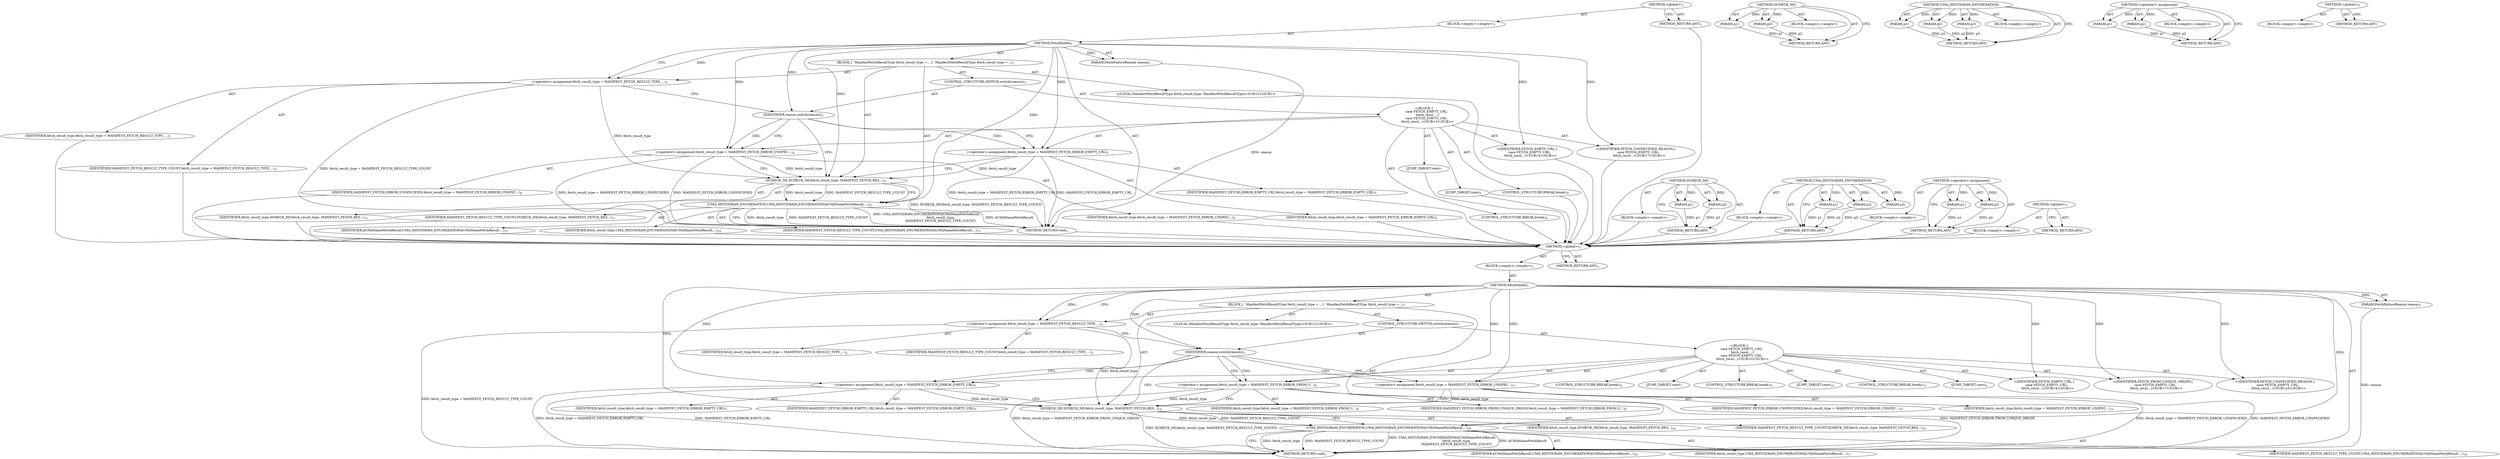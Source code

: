 digraph "&lt;global&gt;" {
vulnerable_6 [label=<(METHOD,&lt;global&gt;)<SUB>1</SUB>>];
vulnerable_7 [label=<(BLOCK,&lt;empty&gt;,&lt;empty&gt;)<SUB>1</SUB>>];
vulnerable_8 [label=<(METHOD,FetchFailed)<SUB>1</SUB>>];
vulnerable_9 [label=<(PARAM,FetchFailureReason reason)<SUB>1</SUB>>];
vulnerable_10 [label=<(BLOCK,{
  ManifestFetchResultType fetch_result_type =...,{
  ManifestFetchResultType fetch_result_type =...)<SUB>1</SUB>>];
vulnerable_11 [label="<(LOCAL,ManifestFetchResultType fetch_result_type: ManifestFetchResultType)<SUB>2</SUB>>"];
vulnerable_12 [label=<(&lt;operator&gt;.assignment,fetch_result_type = MANIFEST_FETCH_RESULT_TYPE_...)<SUB>2</SUB>>];
vulnerable_13 [label=<(IDENTIFIER,fetch_result_type,fetch_result_type = MANIFEST_FETCH_RESULT_TYPE_...)<SUB>2</SUB>>];
vulnerable_14 [label=<(IDENTIFIER,MANIFEST_FETCH_RESULT_TYPE_COUNT,fetch_result_type = MANIFEST_FETCH_RESULT_TYPE_...)<SUB>2</SUB>>];
vulnerable_15 [label=<(CONTROL_STRUCTURE,SWITCH,switch(reason))<SUB>3</SUB>>];
vulnerable_16 [label=<(IDENTIFIER,reason,switch(reason))<SUB>3</SUB>>];
vulnerable_17 [label="<(BLOCK,{
     case FETCH_EMPTY_URL:
       fetch_resul...,{
     case FETCH_EMPTY_URL:
       fetch_resul...)<SUB>3</SUB>>"];
vulnerable_18 [label=<(JUMP_TARGET,case)<SUB>4</SUB>>];
vulnerable_19 [label="<(IDENTIFIER,FETCH_EMPTY_URL,{
     case FETCH_EMPTY_URL:
       fetch_resul...)<SUB>4</SUB>>"];
vulnerable_20 [label=<(&lt;operator&gt;.assignment,fetch_result_type = MANIFEST_FETCH_ERROR_EMPTY_URL)<SUB>5</SUB>>];
vulnerable_21 [label=<(IDENTIFIER,fetch_result_type,fetch_result_type = MANIFEST_FETCH_ERROR_EMPTY_URL)<SUB>5</SUB>>];
vulnerable_22 [label=<(IDENTIFIER,MANIFEST_FETCH_ERROR_EMPTY_URL,fetch_result_type = MANIFEST_FETCH_ERROR_EMPTY_URL)<SUB>5</SUB>>];
vulnerable_23 [label=<(CONTROL_STRUCTURE,BREAK,break;)<SUB>6</SUB>>];
vulnerable_24 [label=<(JUMP_TARGET,case)<SUB>7</SUB>>];
vulnerable_25 [label="<(IDENTIFIER,FETCH_UNSPECIFIED_REASON,{
     case FETCH_EMPTY_URL:
       fetch_resul...)<SUB>7</SUB>>"];
vulnerable_26 [label=<(&lt;operator&gt;.assignment,fetch_result_type = MANIFEST_FETCH_ERROR_UNSPEC...)<SUB>8</SUB>>];
vulnerable_27 [label=<(IDENTIFIER,fetch_result_type,fetch_result_type = MANIFEST_FETCH_ERROR_UNSPEC...)<SUB>8</SUB>>];
vulnerable_28 [label=<(IDENTIFIER,MANIFEST_FETCH_ERROR_UNSPECIFIED,fetch_result_type = MANIFEST_FETCH_ERROR_UNSPEC...)<SUB>8</SUB>>];
vulnerable_29 [label=<(CONTROL_STRUCTURE,BREAK,break;)<SUB>9</SUB>>];
vulnerable_30 [label=<(DCHECK_NE,DCHECK_NE(fetch_result_type, MANIFEST_FETCH_RES...)<SUB>11</SUB>>];
vulnerable_31 [label=<(IDENTIFIER,fetch_result_type,DCHECK_NE(fetch_result_type, MANIFEST_FETCH_RES...)<SUB>11</SUB>>];
vulnerable_32 [label=<(IDENTIFIER,MANIFEST_FETCH_RESULT_TYPE_COUNT,DCHECK_NE(fetch_result_type, MANIFEST_FETCH_RES...)<SUB>11</SUB>>];
vulnerable_33 [label=<(UMA_HISTOGRAM_ENUMERATION,UMA_HISTOGRAM_ENUMERATION(kUMANameFetchResult,
...)<SUB>13</SUB>>];
vulnerable_34 [label=<(IDENTIFIER,kUMANameFetchResult,UMA_HISTOGRAM_ENUMERATION(kUMANameFetchResult,
...)<SUB>13</SUB>>];
vulnerable_35 [label=<(IDENTIFIER,fetch_result_type,UMA_HISTOGRAM_ENUMERATION(kUMANameFetchResult,
...)<SUB>14</SUB>>];
vulnerable_36 [label=<(IDENTIFIER,MANIFEST_FETCH_RESULT_TYPE_COUNT,UMA_HISTOGRAM_ENUMERATION(kUMANameFetchResult,
...)<SUB>15</SUB>>];
vulnerable_37 [label=<(METHOD_RETURN,void)<SUB>1</SUB>>];
vulnerable_39 [label=<(METHOD_RETURN,ANY)<SUB>1</SUB>>];
vulnerable_61 [label=<(METHOD,DCHECK_NE)>];
vulnerable_62 [label=<(PARAM,p1)>];
vulnerable_63 [label=<(PARAM,p2)>];
vulnerable_64 [label=<(BLOCK,&lt;empty&gt;,&lt;empty&gt;)>];
vulnerable_65 [label=<(METHOD_RETURN,ANY)>];
vulnerable_66 [label=<(METHOD,UMA_HISTOGRAM_ENUMERATION)>];
vulnerable_67 [label=<(PARAM,p1)>];
vulnerable_68 [label=<(PARAM,p2)>];
vulnerable_69 [label=<(PARAM,p3)>];
vulnerable_70 [label=<(BLOCK,&lt;empty&gt;,&lt;empty&gt;)>];
vulnerable_71 [label=<(METHOD_RETURN,ANY)>];
vulnerable_56 [label=<(METHOD,&lt;operator&gt;.assignment)>];
vulnerable_57 [label=<(PARAM,p1)>];
vulnerable_58 [label=<(PARAM,p2)>];
vulnerable_59 [label=<(BLOCK,&lt;empty&gt;,&lt;empty&gt;)>];
vulnerable_60 [label=<(METHOD_RETURN,ANY)>];
vulnerable_50 [label=<(METHOD,&lt;global&gt;)<SUB>1</SUB>>];
vulnerable_51 [label=<(BLOCK,&lt;empty&gt;,&lt;empty&gt;)>];
vulnerable_52 [label=<(METHOD_RETURN,ANY)>];
fixed_6 [label=<(METHOD,&lt;global&gt;)<SUB>1</SUB>>];
fixed_7 [label=<(BLOCK,&lt;empty&gt;,&lt;empty&gt;)<SUB>1</SUB>>];
fixed_8 [label=<(METHOD,FetchFailed)<SUB>1</SUB>>];
fixed_9 [label=<(PARAM,FetchFailureReason reason)<SUB>1</SUB>>];
fixed_10 [label=<(BLOCK,{
  ManifestFetchResultType fetch_result_type =...,{
  ManifestFetchResultType fetch_result_type =...)<SUB>1</SUB>>];
fixed_11 [label="<(LOCAL,ManifestFetchResultType fetch_result_type: ManifestFetchResultType)<SUB>2</SUB>>"];
fixed_12 [label=<(&lt;operator&gt;.assignment,fetch_result_type = MANIFEST_FETCH_RESULT_TYPE_...)<SUB>2</SUB>>];
fixed_13 [label=<(IDENTIFIER,fetch_result_type,fetch_result_type = MANIFEST_FETCH_RESULT_TYPE_...)<SUB>2</SUB>>];
fixed_14 [label=<(IDENTIFIER,MANIFEST_FETCH_RESULT_TYPE_COUNT,fetch_result_type = MANIFEST_FETCH_RESULT_TYPE_...)<SUB>2</SUB>>];
fixed_15 [label=<(CONTROL_STRUCTURE,SWITCH,switch(reason))<SUB>3</SUB>>];
fixed_16 [label=<(IDENTIFIER,reason,switch(reason))<SUB>3</SUB>>];
fixed_17 [label="<(BLOCK,{
     case FETCH_EMPTY_URL:
       fetch_resul...,{
     case FETCH_EMPTY_URL:
       fetch_resul...)<SUB>3</SUB>>"];
fixed_18 [label=<(JUMP_TARGET,case)<SUB>4</SUB>>];
fixed_19 [label="<(IDENTIFIER,FETCH_EMPTY_URL,{
     case FETCH_EMPTY_URL:
       fetch_resul...)<SUB>4</SUB>>"];
fixed_20 [label=<(&lt;operator&gt;.assignment,fetch_result_type = MANIFEST_FETCH_ERROR_EMPTY_URL)<SUB>5</SUB>>];
fixed_21 [label=<(IDENTIFIER,fetch_result_type,fetch_result_type = MANIFEST_FETCH_ERROR_EMPTY_URL)<SUB>5</SUB>>];
fixed_22 [label=<(IDENTIFIER,MANIFEST_FETCH_ERROR_EMPTY_URL,fetch_result_type = MANIFEST_FETCH_ERROR_EMPTY_URL)<SUB>5</SUB>>];
fixed_23 [label=<(CONTROL_STRUCTURE,BREAK,break;)<SUB>6</SUB>>];
fixed_24 [label=<(JUMP_TARGET,case)<SUB>7</SUB>>];
fixed_25 [label="<(IDENTIFIER,FETCH_FROM_UNIQUE_ORIGIN,{
     case FETCH_EMPTY_URL:
       fetch_resul...)<SUB>7</SUB>>"];
fixed_26 [label=<(&lt;operator&gt;.assignment,fetch_result_type = MANIFEST_FETCH_ERROR_FROM_U...)<SUB>8</SUB>>];
fixed_27 [label=<(IDENTIFIER,fetch_result_type,fetch_result_type = MANIFEST_FETCH_ERROR_FROM_U...)<SUB>8</SUB>>];
fixed_28 [label=<(IDENTIFIER,MANIFEST_FETCH_ERROR_FROM_UNIQUE_ORIGIN,fetch_result_type = MANIFEST_FETCH_ERROR_FROM_U...)<SUB>8</SUB>>];
fixed_29 [label=<(CONTROL_STRUCTURE,BREAK,break;)<SUB>9</SUB>>];
fixed_30 [label=<(JUMP_TARGET,case)<SUB>10</SUB>>];
fixed_31 [label="<(IDENTIFIER,FETCH_UNSPECIFIED_REASON,{
     case FETCH_EMPTY_URL:
       fetch_resul...)<SUB>10</SUB>>"];
fixed_32 [label=<(&lt;operator&gt;.assignment,fetch_result_type = MANIFEST_FETCH_ERROR_UNSPEC...)<SUB>11</SUB>>];
fixed_33 [label=<(IDENTIFIER,fetch_result_type,fetch_result_type = MANIFEST_FETCH_ERROR_UNSPEC...)<SUB>11</SUB>>];
fixed_34 [label=<(IDENTIFIER,MANIFEST_FETCH_ERROR_UNSPECIFIED,fetch_result_type = MANIFEST_FETCH_ERROR_UNSPEC...)<SUB>11</SUB>>];
fixed_35 [label=<(CONTROL_STRUCTURE,BREAK,break;)<SUB>12</SUB>>];
fixed_36 [label=<(DCHECK_NE,DCHECK_NE(fetch_result_type, MANIFEST_FETCH_RES...)<SUB>14</SUB>>];
fixed_37 [label=<(IDENTIFIER,fetch_result_type,DCHECK_NE(fetch_result_type, MANIFEST_FETCH_RES...)<SUB>14</SUB>>];
fixed_38 [label=<(IDENTIFIER,MANIFEST_FETCH_RESULT_TYPE_COUNT,DCHECK_NE(fetch_result_type, MANIFEST_FETCH_RES...)<SUB>14</SUB>>];
fixed_39 [label=<(UMA_HISTOGRAM_ENUMERATION,UMA_HISTOGRAM_ENUMERATION(kUMANameFetchResult,
...)<SUB>16</SUB>>];
fixed_40 [label=<(IDENTIFIER,kUMANameFetchResult,UMA_HISTOGRAM_ENUMERATION(kUMANameFetchResult,
...)<SUB>16</SUB>>];
fixed_41 [label=<(IDENTIFIER,fetch_result_type,UMA_HISTOGRAM_ENUMERATION(kUMANameFetchResult,
...)<SUB>17</SUB>>];
fixed_42 [label=<(IDENTIFIER,MANIFEST_FETCH_RESULT_TYPE_COUNT,UMA_HISTOGRAM_ENUMERATION(kUMANameFetchResult,
...)<SUB>18</SUB>>];
fixed_43 [label=<(METHOD_RETURN,void)<SUB>1</SUB>>];
fixed_45 [label=<(METHOD_RETURN,ANY)<SUB>1</SUB>>];
fixed_67 [label=<(METHOD,DCHECK_NE)>];
fixed_68 [label=<(PARAM,p1)>];
fixed_69 [label=<(PARAM,p2)>];
fixed_70 [label=<(BLOCK,&lt;empty&gt;,&lt;empty&gt;)>];
fixed_71 [label=<(METHOD_RETURN,ANY)>];
fixed_72 [label=<(METHOD,UMA_HISTOGRAM_ENUMERATION)>];
fixed_73 [label=<(PARAM,p1)>];
fixed_74 [label=<(PARAM,p2)>];
fixed_75 [label=<(PARAM,p3)>];
fixed_76 [label=<(BLOCK,&lt;empty&gt;,&lt;empty&gt;)>];
fixed_77 [label=<(METHOD_RETURN,ANY)>];
fixed_62 [label=<(METHOD,&lt;operator&gt;.assignment)>];
fixed_63 [label=<(PARAM,p1)>];
fixed_64 [label=<(PARAM,p2)>];
fixed_65 [label=<(BLOCK,&lt;empty&gt;,&lt;empty&gt;)>];
fixed_66 [label=<(METHOD_RETURN,ANY)>];
fixed_56 [label=<(METHOD,&lt;global&gt;)<SUB>1</SUB>>];
fixed_57 [label=<(BLOCK,&lt;empty&gt;,&lt;empty&gt;)>];
fixed_58 [label=<(METHOD_RETURN,ANY)>];
vulnerable_6 -> vulnerable_7  [key=0, label="AST: "];
vulnerable_6 -> vulnerable_39  [key=0, label="AST: "];
vulnerable_6 -> vulnerable_39  [key=1, label="CFG: "];
vulnerable_7 -> vulnerable_8  [key=0, label="AST: "];
vulnerable_8 -> vulnerable_9  [key=0, label="AST: "];
vulnerable_8 -> vulnerable_9  [key=1, label="DDG: "];
vulnerable_8 -> vulnerable_10  [key=0, label="AST: "];
vulnerable_8 -> vulnerable_37  [key=0, label="AST: "];
vulnerable_8 -> vulnerable_12  [key=0, label="CFG: "];
vulnerable_8 -> vulnerable_12  [key=1, label="DDG: "];
vulnerable_8 -> vulnerable_16  [key=0, label="DDG: "];
vulnerable_8 -> vulnerable_30  [key=0, label="DDG: "];
vulnerable_8 -> vulnerable_33  [key=0, label="DDG: "];
vulnerable_8 -> vulnerable_19  [key=0, label="DDG: "];
vulnerable_8 -> vulnerable_20  [key=0, label="DDG: "];
vulnerable_8 -> vulnerable_25  [key=0, label="DDG: "];
vulnerable_8 -> vulnerable_26  [key=0, label="DDG: "];
vulnerable_9 -> vulnerable_37  [key=0, label="DDG: reason"];
vulnerable_10 -> vulnerable_11  [key=0, label="AST: "];
vulnerable_10 -> vulnerable_12  [key=0, label="AST: "];
vulnerable_10 -> vulnerable_15  [key=0, label="AST: "];
vulnerable_10 -> vulnerable_30  [key=0, label="AST: "];
vulnerable_10 -> vulnerable_33  [key=0, label="AST: "];
vulnerable_11 -> fixed_6  [key=0];
vulnerable_12 -> vulnerable_13  [key=0, label="AST: "];
vulnerable_12 -> vulnerable_14  [key=0, label="AST: "];
vulnerable_12 -> vulnerable_16  [key=0, label="CFG: "];
vulnerable_12 -> vulnerable_37  [key=0, label="DDG: fetch_result_type = MANIFEST_FETCH_RESULT_TYPE_COUNT"];
vulnerable_12 -> vulnerable_30  [key=0, label="DDG: fetch_result_type"];
vulnerable_13 -> fixed_6  [key=0];
vulnerable_14 -> fixed_6  [key=0];
vulnerable_15 -> vulnerable_16  [key=0, label="AST: "];
vulnerable_15 -> vulnerable_17  [key=0, label="AST: "];
vulnerable_16 -> vulnerable_20  [key=0, label="CFG: "];
vulnerable_16 -> vulnerable_20  [key=1, label="CDG: "];
vulnerable_16 -> vulnerable_26  [key=0, label="CFG: "];
vulnerable_16 -> vulnerable_26  [key=1, label="CDG: "];
vulnerable_16 -> vulnerable_30  [key=0, label="CFG: "];
vulnerable_17 -> vulnerable_18  [key=0, label="AST: "];
vulnerable_17 -> vulnerable_19  [key=0, label="AST: "];
vulnerable_17 -> vulnerable_20  [key=0, label="AST: "];
vulnerable_17 -> vulnerable_23  [key=0, label="AST: "];
vulnerable_17 -> vulnerable_24  [key=0, label="AST: "];
vulnerable_17 -> vulnerable_25  [key=0, label="AST: "];
vulnerable_17 -> vulnerable_26  [key=0, label="AST: "];
vulnerable_17 -> vulnerable_29  [key=0, label="AST: "];
vulnerable_18 -> fixed_6  [key=0];
vulnerable_19 -> fixed_6  [key=0];
vulnerable_20 -> vulnerable_21  [key=0, label="AST: "];
vulnerable_20 -> vulnerable_22  [key=0, label="AST: "];
vulnerable_20 -> vulnerable_30  [key=0, label="CFG: "];
vulnerable_20 -> vulnerable_30  [key=1, label="DDG: fetch_result_type"];
vulnerable_20 -> vulnerable_37  [key=0, label="DDG: fetch_result_type = MANIFEST_FETCH_ERROR_EMPTY_URL"];
vulnerable_20 -> vulnerable_37  [key=1, label="DDG: MANIFEST_FETCH_ERROR_EMPTY_URL"];
vulnerable_21 -> fixed_6  [key=0];
vulnerable_22 -> fixed_6  [key=0];
vulnerable_23 -> fixed_6  [key=0];
vulnerable_24 -> fixed_6  [key=0];
vulnerable_25 -> fixed_6  [key=0];
vulnerable_26 -> vulnerable_27  [key=0, label="AST: "];
vulnerable_26 -> vulnerable_28  [key=0, label="AST: "];
vulnerable_26 -> vulnerable_30  [key=0, label="CFG: "];
vulnerable_26 -> vulnerable_30  [key=1, label="DDG: fetch_result_type"];
vulnerable_26 -> vulnerable_37  [key=0, label="DDG: fetch_result_type = MANIFEST_FETCH_ERROR_UNSPECIFIED"];
vulnerable_26 -> vulnerable_37  [key=1, label="DDG: MANIFEST_FETCH_ERROR_UNSPECIFIED"];
vulnerable_27 -> fixed_6  [key=0];
vulnerable_28 -> fixed_6  [key=0];
vulnerable_29 -> fixed_6  [key=0];
vulnerable_30 -> vulnerable_31  [key=0, label="AST: "];
vulnerable_30 -> vulnerable_32  [key=0, label="AST: "];
vulnerable_30 -> vulnerable_33  [key=0, label="CFG: "];
vulnerable_30 -> vulnerable_33  [key=1, label="DDG: fetch_result_type"];
vulnerable_30 -> vulnerable_33  [key=2, label="DDG: MANIFEST_FETCH_RESULT_TYPE_COUNT"];
vulnerable_30 -> vulnerable_37  [key=0, label="DDG: DCHECK_NE(fetch_result_type, MANIFEST_FETCH_RESULT_TYPE_COUNT)"];
vulnerable_31 -> fixed_6  [key=0];
vulnerable_32 -> fixed_6  [key=0];
vulnerable_33 -> vulnerable_34  [key=0, label="AST: "];
vulnerable_33 -> vulnerable_35  [key=0, label="AST: "];
vulnerable_33 -> vulnerable_36  [key=0, label="AST: "];
vulnerable_33 -> vulnerable_37  [key=0, label="CFG: "];
vulnerable_33 -> vulnerable_37  [key=1, label="DDG: fetch_result_type"];
vulnerable_33 -> vulnerable_37  [key=2, label="DDG: MANIFEST_FETCH_RESULT_TYPE_COUNT"];
vulnerable_33 -> vulnerable_37  [key=3, label="DDG: UMA_HISTOGRAM_ENUMERATION(kUMANameFetchResult,
                            fetch_result_type,
                            MANIFEST_FETCH_RESULT_TYPE_COUNT)"];
vulnerable_33 -> vulnerable_37  [key=4, label="DDG: kUMANameFetchResult"];
vulnerable_34 -> fixed_6  [key=0];
vulnerable_35 -> fixed_6  [key=0];
vulnerable_36 -> fixed_6  [key=0];
vulnerable_37 -> fixed_6  [key=0];
vulnerable_39 -> fixed_6  [key=0];
vulnerable_61 -> vulnerable_62  [key=0, label="AST: "];
vulnerable_61 -> vulnerable_62  [key=1, label="DDG: "];
vulnerable_61 -> vulnerable_64  [key=0, label="AST: "];
vulnerable_61 -> vulnerable_63  [key=0, label="AST: "];
vulnerable_61 -> vulnerable_63  [key=1, label="DDG: "];
vulnerable_61 -> vulnerable_65  [key=0, label="AST: "];
vulnerable_61 -> vulnerable_65  [key=1, label="CFG: "];
vulnerable_62 -> vulnerable_65  [key=0, label="DDG: p1"];
vulnerable_63 -> vulnerable_65  [key=0, label="DDG: p2"];
vulnerable_64 -> fixed_6  [key=0];
vulnerable_65 -> fixed_6  [key=0];
vulnerable_66 -> vulnerable_67  [key=0, label="AST: "];
vulnerable_66 -> vulnerable_67  [key=1, label="DDG: "];
vulnerable_66 -> vulnerable_70  [key=0, label="AST: "];
vulnerable_66 -> vulnerable_68  [key=0, label="AST: "];
vulnerable_66 -> vulnerable_68  [key=1, label="DDG: "];
vulnerable_66 -> vulnerable_71  [key=0, label="AST: "];
vulnerable_66 -> vulnerable_71  [key=1, label="CFG: "];
vulnerable_66 -> vulnerable_69  [key=0, label="AST: "];
vulnerable_66 -> vulnerable_69  [key=1, label="DDG: "];
vulnerable_67 -> vulnerable_71  [key=0, label="DDG: p1"];
vulnerable_68 -> vulnerable_71  [key=0, label="DDG: p2"];
vulnerable_69 -> vulnerable_71  [key=0, label="DDG: p3"];
vulnerable_70 -> fixed_6  [key=0];
vulnerable_71 -> fixed_6  [key=0];
vulnerable_56 -> vulnerable_57  [key=0, label="AST: "];
vulnerable_56 -> vulnerable_57  [key=1, label="DDG: "];
vulnerable_56 -> vulnerable_59  [key=0, label="AST: "];
vulnerable_56 -> vulnerable_58  [key=0, label="AST: "];
vulnerable_56 -> vulnerable_58  [key=1, label="DDG: "];
vulnerable_56 -> vulnerable_60  [key=0, label="AST: "];
vulnerable_56 -> vulnerable_60  [key=1, label="CFG: "];
vulnerable_57 -> vulnerable_60  [key=0, label="DDG: p1"];
vulnerable_58 -> vulnerable_60  [key=0, label="DDG: p2"];
vulnerable_59 -> fixed_6  [key=0];
vulnerable_60 -> fixed_6  [key=0];
vulnerable_50 -> vulnerable_51  [key=0, label="AST: "];
vulnerable_50 -> vulnerable_52  [key=0, label="AST: "];
vulnerable_50 -> vulnerable_52  [key=1, label="CFG: "];
vulnerable_51 -> fixed_6  [key=0];
vulnerable_52 -> fixed_6  [key=0];
fixed_6 -> fixed_7  [key=0, label="AST: "];
fixed_6 -> fixed_45  [key=0, label="AST: "];
fixed_6 -> fixed_45  [key=1, label="CFG: "];
fixed_7 -> fixed_8  [key=0, label="AST: "];
fixed_8 -> fixed_9  [key=0, label="AST: "];
fixed_8 -> fixed_9  [key=1, label="DDG: "];
fixed_8 -> fixed_10  [key=0, label="AST: "];
fixed_8 -> fixed_43  [key=0, label="AST: "];
fixed_8 -> fixed_12  [key=0, label="CFG: "];
fixed_8 -> fixed_12  [key=1, label="DDG: "];
fixed_8 -> fixed_16  [key=0, label="DDG: "];
fixed_8 -> fixed_36  [key=0, label="DDG: "];
fixed_8 -> fixed_39  [key=0, label="DDG: "];
fixed_8 -> fixed_19  [key=0, label="DDG: "];
fixed_8 -> fixed_20  [key=0, label="DDG: "];
fixed_8 -> fixed_25  [key=0, label="DDG: "];
fixed_8 -> fixed_26  [key=0, label="DDG: "];
fixed_8 -> fixed_31  [key=0, label="DDG: "];
fixed_8 -> fixed_32  [key=0, label="DDG: "];
fixed_9 -> fixed_43  [key=0, label="DDG: reason"];
fixed_10 -> fixed_11  [key=0, label="AST: "];
fixed_10 -> fixed_12  [key=0, label="AST: "];
fixed_10 -> fixed_15  [key=0, label="AST: "];
fixed_10 -> fixed_36  [key=0, label="AST: "];
fixed_10 -> fixed_39  [key=0, label="AST: "];
fixed_12 -> fixed_13  [key=0, label="AST: "];
fixed_12 -> fixed_14  [key=0, label="AST: "];
fixed_12 -> fixed_16  [key=0, label="CFG: "];
fixed_12 -> fixed_43  [key=0, label="DDG: fetch_result_type = MANIFEST_FETCH_RESULT_TYPE_COUNT"];
fixed_12 -> fixed_36  [key=0, label="DDG: fetch_result_type"];
fixed_15 -> fixed_16  [key=0, label="AST: "];
fixed_15 -> fixed_17  [key=0, label="AST: "];
fixed_16 -> fixed_20  [key=0, label="CFG: "];
fixed_16 -> fixed_20  [key=1, label="CDG: "];
fixed_16 -> fixed_26  [key=0, label="CFG: "];
fixed_16 -> fixed_26  [key=1, label="CDG: "];
fixed_16 -> fixed_32  [key=0, label="CFG: "];
fixed_16 -> fixed_32  [key=1, label="CDG: "];
fixed_16 -> fixed_36  [key=0, label="CFG: "];
fixed_17 -> fixed_18  [key=0, label="AST: "];
fixed_17 -> fixed_19  [key=0, label="AST: "];
fixed_17 -> fixed_20  [key=0, label="AST: "];
fixed_17 -> fixed_23  [key=0, label="AST: "];
fixed_17 -> fixed_24  [key=0, label="AST: "];
fixed_17 -> fixed_25  [key=0, label="AST: "];
fixed_17 -> fixed_26  [key=0, label="AST: "];
fixed_17 -> fixed_29  [key=0, label="AST: "];
fixed_17 -> fixed_30  [key=0, label="AST: "];
fixed_17 -> fixed_31  [key=0, label="AST: "];
fixed_17 -> fixed_32  [key=0, label="AST: "];
fixed_17 -> fixed_35  [key=0, label="AST: "];
fixed_20 -> fixed_21  [key=0, label="AST: "];
fixed_20 -> fixed_22  [key=0, label="AST: "];
fixed_20 -> fixed_36  [key=0, label="CFG: "];
fixed_20 -> fixed_36  [key=1, label="DDG: fetch_result_type"];
fixed_20 -> fixed_43  [key=0, label="DDG: fetch_result_type = MANIFEST_FETCH_ERROR_EMPTY_URL"];
fixed_20 -> fixed_43  [key=1, label="DDG: MANIFEST_FETCH_ERROR_EMPTY_URL"];
fixed_26 -> fixed_27  [key=0, label="AST: "];
fixed_26 -> fixed_28  [key=0, label="AST: "];
fixed_26 -> fixed_36  [key=0, label="CFG: "];
fixed_26 -> fixed_36  [key=1, label="DDG: fetch_result_type"];
fixed_26 -> fixed_43  [key=0, label="DDG: fetch_result_type = MANIFEST_FETCH_ERROR_FROM_UNIQUE_ORIGIN"];
fixed_26 -> fixed_43  [key=1, label="DDG: MANIFEST_FETCH_ERROR_FROM_UNIQUE_ORIGIN"];
fixed_32 -> fixed_33  [key=0, label="AST: "];
fixed_32 -> fixed_34  [key=0, label="AST: "];
fixed_32 -> fixed_36  [key=0, label="CFG: "];
fixed_32 -> fixed_36  [key=1, label="DDG: fetch_result_type"];
fixed_32 -> fixed_43  [key=0, label="DDG: fetch_result_type = MANIFEST_FETCH_ERROR_UNSPECIFIED"];
fixed_32 -> fixed_43  [key=1, label="DDG: MANIFEST_FETCH_ERROR_UNSPECIFIED"];
fixed_36 -> fixed_37  [key=0, label="AST: "];
fixed_36 -> fixed_38  [key=0, label="AST: "];
fixed_36 -> fixed_39  [key=0, label="CFG: "];
fixed_36 -> fixed_39  [key=1, label="DDG: fetch_result_type"];
fixed_36 -> fixed_39  [key=2, label="DDG: MANIFEST_FETCH_RESULT_TYPE_COUNT"];
fixed_36 -> fixed_43  [key=0, label="DDG: DCHECK_NE(fetch_result_type, MANIFEST_FETCH_RESULT_TYPE_COUNT)"];
fixed_39 -> fixed_40  [key=0, label="AST: "];
fixed_39 -> fixed_41  [key=0, label="AST: "];
fixed_39 -> fixed_42  [key=0, label="AST: "];
fixed_39 -> fixed_43  [key=0, label="CFG: "];
fixed_39 -> fixed_43  [key=1, label="DDG: fetch_result_type"];
fixed_39 -> fixed_43  [key=2, label="DDG: MANIFEST_FETCH_RESULT_TYPE_COUNT"];
fixed_39 -> fixed_43  [key=3, label="DDG: UMA_HISTOGRAM_ENUMERATION(kUMANameFetchResult,
                            fetch_result_type,
                            MANIFEST_FETCH_RESULT_TYPE_COUNT)"];
fixed_39 -> fixed_43  [key=4, label="DDG: kUMANameFetchResult"];
fixed_67 -> fixed_68  [key=0, label="AST: "];
fixed_67 -> fixed_68  [key=1, label="DDG: "];
fixed_67 -> fixed_70  [key=0, label="AST: "];
fixed_67 -> fixed_69  [key=0, label="AST: "];
fixed_67 -> fixed_69  [key=1, label="DDG: "];
fixed_67 -> fixed_71  [key=0, label="AST: "];
fixed_67 -> fixed_71  [key=1, label="CFG: "];
fixed_68 -> fixed_71  [key=0, label="DDG: p1"];
fixed_69 -> fixed_71  [key=0, label="DDG: p2"];
fixed_72 -> fixed_73  [key=0, label="AST: "];
fixed_72 -> fixed_73  [key=1, label="DDG: "];
fixed_72 -> fixed_76  [key=0, label="AST: "];
fixed_72 -> fixed_74  [key=0, label="AST: "];
fixed_72 -> fixed_74  [key=1, label="DDG: "];
fixed_72 -> fixed_77  [key=0, label="AST: "];
fixed_72 -> fixed_77  [key=1, label="CFG: "];
fixed_72 -> fixed_75  [key=0, label="AST: "];
fixed_72 -> fixed_75  [key=1, label="DDG: "];
fixed_73 -> fixed_77  [key=0, label="DDG: p1"];
fixed_74 -> fixed_77  [key=0, label="DDG: p2"];
fixed_75 -> fixed_77  [key=0, label="DDG: p3"];
fixed_62 -> fixed_63  [key=0, label="AST: "];
fixed_62 -> fixed_63  [key=1, label="DDG: "];
fixed_62 -> fixed_65  [key=0, label="AST: "];
fixed_62 -> fixed_64  [key=0, label="AST: "];
fixed_62 -> fixed_64  [key=1, label="DDG: "];
fixed_62 -> fixed_66  [key=0, label="AST: "];
fixed_62 -> fixed_66  [key=1, label="CFG: "];
fixed_63 -> fixed_66  [key=0, label="DDG: p1"];
fixed_64 -> fixed_66  [key=0, label="DDG: p2"];
fixed_56 -> fixed_57  [key=0, label="AST: "];
fixed_56 -> fixed_58  [key=0, label="AST: "];
fixed_56 -> fixed_58  [key=1, label="CFG: "];
}
